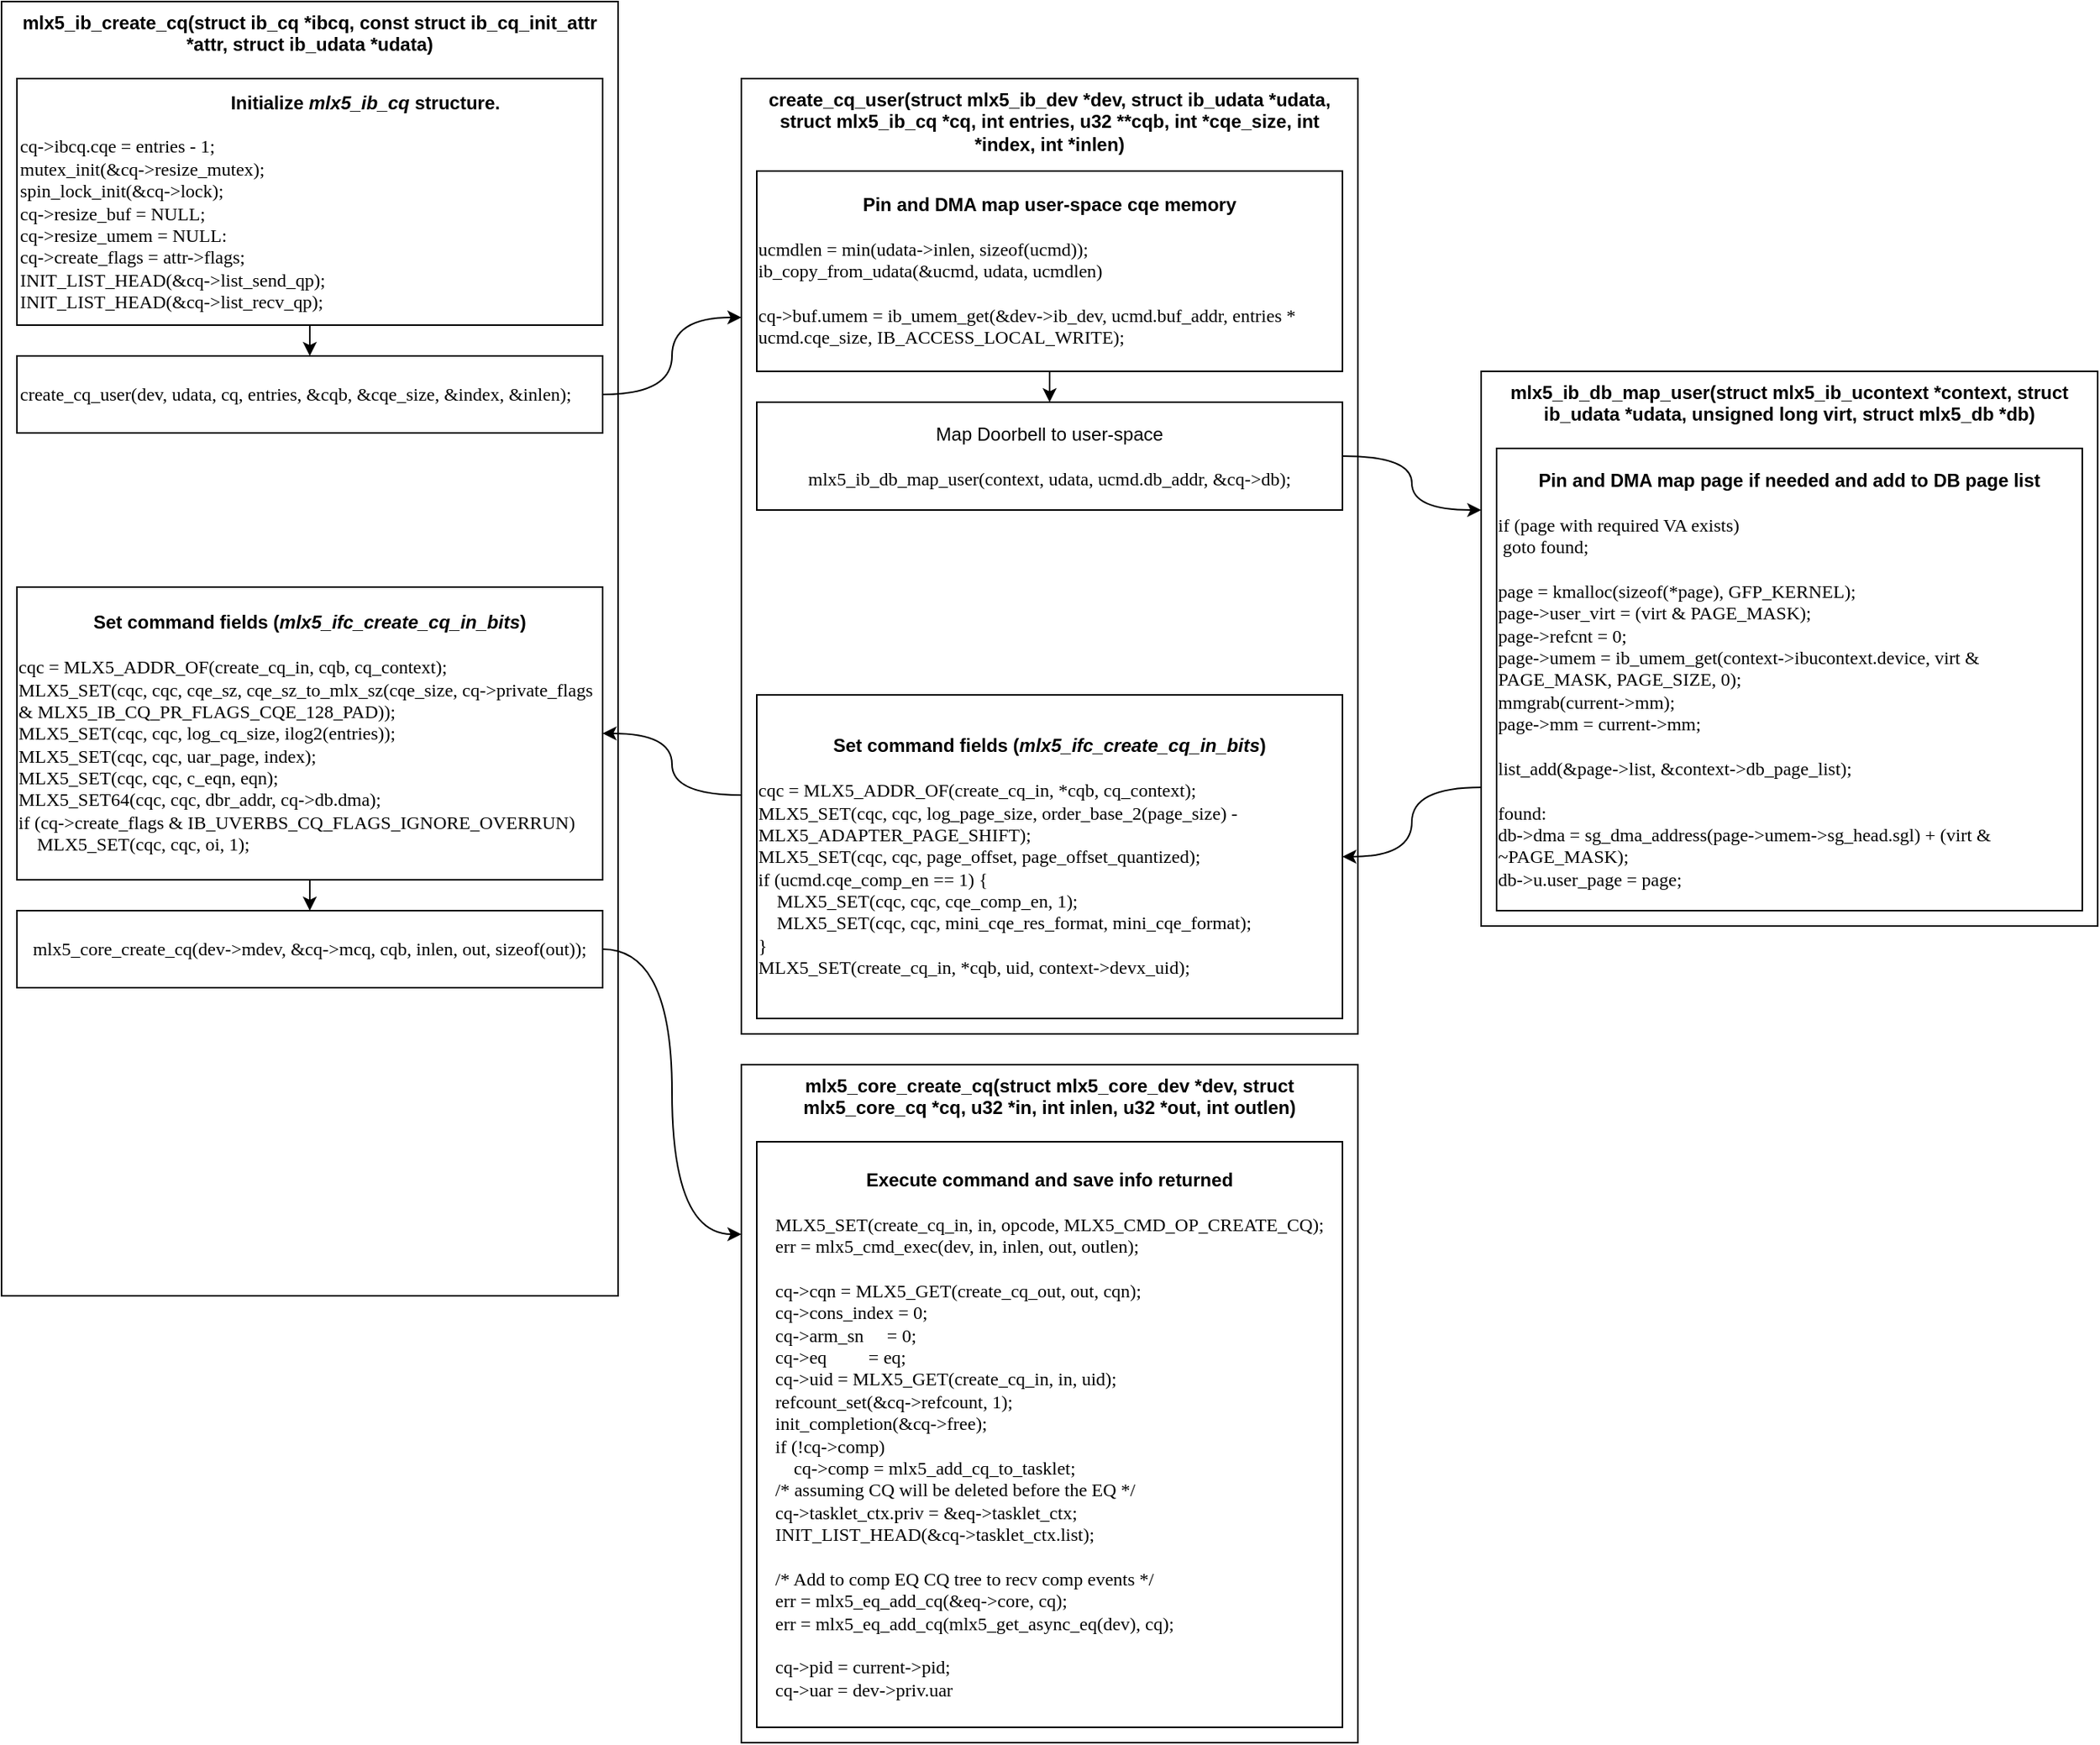 <mxfile version="16.2.2" type="github">
  <diagram name="Page-1" id="74e2e168-ea6b-b213-b513-2b3c1d86103e">
    <mxGraphModel dx="868" dy="508" grid="1" gridSize="10" guides="1" tooltips="1" connect="1" arrows="1" fold="1" page="1" pageScale="1" pageWidth="1654" pageHeight="1169" background="none" math="0" shadow="0">
      <root>
        <mxCell id="0" />
        <mxCell id="1" parent="0" />
        <mxCell id="ehqzlcscsCSHqdPRzGeW-19" value="&lt;div&gt;&lt;b&gt;mlx5_ib_create_cq(struct ib_cq *ibcq, const struct ib_cq_init_attr *attr, struct ib_udata *udata)&lt;/b&gt;&lt;/div&gt;" style="rounded=0;whiteSpace=wrap;html=1;verticalAlign=top;" vertex="1" parent="1">
          <mxGeometry x="40" y="40" width="400" height="840" as="geometry" />
        </mxCell>
        <mxCell id="ehqzlcscsCSHqdPRzGeW-46" style="edgeStyle=orthogonalEdgeStyle;curved=1;rounded=0;orthogonalLoop=1;jettySize=auto;html=1;exitX=0;exitY=0.75;exitDx=0;exitDy=0;entryX=1;entryY=0.5;entryDx=0;entryDy=0;fontFamily=Consolas;fontSource=https%3A%2F%2Ffonts.googleapis.com%2Fcss%3Ffamily%3DConsolas;" edge="1" parent="1" source="ehqzlcscsCSHqdPRzGeW-20" target="ehqzlcscsCSHqdPRzGeW-45">
          <mxGeometry relative="1" as="geometry" />
        </mxCell>
        <mxCell id="ehqzlcscsCSHqdPRzGeW-20" value="&lt;div&gt;&lt;b&gt;create_cq_user(struct mlx5_ib_dev *dev, struct ib_udata *udata, &lt;/b&gt;&lt;/div&gt;&lt;div align=&quot;center&quot;&gt;&lt;b&gt;struct mlx5_ib_cq *cq, int entries, u32 **cqb, int *cqe_size, int &lt;/b&gt;&lt;br&gt;&lt;/div&gt;&lt;b&gt;*index, int *inlen)&lt;/b&gt;" style="rounded=0;whiteSpace=wrap;html=1;verticalAlign=top;" vertex="1" parent="1">
          <mxGeometry x="520" y="90" width="400" height="620" as="geometry" />
        </mxCell>
        <mxCell id="ehqzlcscsCSHqdPRzGeW-43" style="edgeStyle=orthogonalEdgeStyle;curved=1;rounded=0;orthogonalLoop=1;jettySize=auto;html=1;exitX=0;exitY=0.75;exitDx=0;exitDy=0;entryX=1;entryY=0.5;entryDx=0;entryDy=0;fontFamily=Consolas;fontSource=https%3A%2F%2Ffonts.googleapis.com%2Fcss%3Ffamily%3DConsolas;" edge="1" parent="1" source="ehqzlcscsCSHqdPRzGeW-32" target="ehqzlcscsCSHqdPRzGeW-36">
          <mxGeometry relative="1" as="geometry" />
        </mxCell>
        <mxCell id="ehqzlcscsCSHqdPRzGeW-32" value="&lt;b&gt;mlx5_ib_db_map_user(struct mlx5_ib_ucontext *context, struct ib_udata *udata, unsigned long virt, struct mlx5_db *db)&lt;/b&gt;" style="rounded=0;whiteSpace=wrap;html=1;verticalAlign=top;" vertex="1" parent="1">
          <mxGeometry x="1000" y="280" width="400" height="360" as="geometry" />
        </mxCell>
        <mxCell id="ehqzlcscsCSHqdPRzGeW-44" style="edgeStyle=orthogonalEdgeStyle;curved=1;rounded=0;orthogonalLoop=1;jettySize=auto;html=1;exitX=1;exitY=0.5;exitDx=0;exitDy=0;entryX=0;entryY=0.25;entryDx=0;entryDy=0;fontFamily=Consolas;fontSource=https%3A%2F%2Ffonts.googleapis.com%2Fcss%3Ffamily%3DConsolas;" edge="1" parent="1" source="ehqzlcscsCSHqdPRzGeW-21" target="ehqzlcscsCSHqdPRzGeW-20">
          <mxGeometry relative="1" as="geometry" />
        </mxCell>
        <mxCell id="ehqzlcscsCSHqdPRzGeW-21" value="&lt;div align=&quot;left&quot;&gt;&lt;font data-font-src=&quot;https://fonts.googleapis.com/css?family=Consolas&quot; face=&quot;Consolas&quot;&gt;create_cq_user(dev, udata, cq, entries, &amp;amp;cqb, &amp;amp;cqe_size, &amp;amp;index, &amp;amp;inlen);&lt;/font&gt;&lt;/div&gt;" style="rounded=0;whiteSpace=wrap;html=1;align=left;" vertex="1" parent="1">
          <mxGeometry x="50" y="270" width="380" height="50" as="geometry" />
        </mxCell>
        <mxCell id="ehqzlcscsCSHqdPRzGeW-29" style="edgeStyle=orthogonalEdgeStyle;curved=1;rounded=0;orthogonalLoop=1;jettySize=auto;html=1;exitX=0.5;exitY=1;exitDx=0;exitDy=0;entryX=0.5;entryY=0;entryDx=0;entryDy=0;fontFamily=Consolas;fontSource=https%3A%2F%2Ffonts.googleapis.com%2Fcss%3Ffamily%3DConsolas;" edge="1" parent="1" source="ehqzlcscsCSHqdPRzGeW-24" target="ehqzlcscsCSHqdPRzGeW-28">
          <mxGeometry relative="1" as="geometry" />
        </mxCell>
        <mxCell id="ehqzlcscsCSHqdPRzGeW-24" value="&lt;div&gt;&lt;b&gt;Pin and DMA map user-space cqe memory&lt;/b&gt;&lt;/div&gt;&lt;div&gt;&lt;br&gt;&lt;/div&gt;&lt;div align=&quot;left&quot;&gt;&lt;font data-font-src=&quot;https://fonts.googleapis.com/css?family=Consolas&quot; face=&quot;Consolas&quot;&gt;ucmdlen = min(udata-&amp;gt;inlen, sizeof(ucmd));&lt;/font&gt;&lt;/div&gt;&lt;div align=&quot;left&quot;&gt;&lt;font data-font-src=&quot;https://fonts.googleapis.com/css?family=Consolas&quot; face=&quot;Consolas&quot;&gt;ib_copy_from_udata(&amp;amp;ucmd, udata, ucmdlen)&lt;/font&gt;&lt;/div&gt;&lt;div align=&quot;left&quot;&gt;&lt;font data-font-src=&quot;https://fonts.googleapis.com/css?family=Consolas&quot; face=&quot;Consolas&quot;&gt;&lt;br&gt;&lt;/font&gt;&lt;/div&gt;&lt;div align=&quot;left&quot;&gt;&lt;font data-font-src=&quot;https://fonts.googleapis.com/css?family=Consolas&quot; face=&quot;Consolas&quot;&gt;cq-&amp;gt;buf.umem = ib_umem_get(&amp;amp;dev-&amp;gt;ib_dev, ucmd.buf_addr, entries * ucmd.cqe_size, IB_ACCESS_LOCAL_WRITE);&lt;/font&gt;&lt;br&gt;&lt;/div&gt;" style="rounded=0;whiteSpace=wrap;html=1;" vertex="1" parent="1">
          <mxGeometry x="530" y="150" width="380" height="130" as="geometry" />
        </mxCell>
        <mxCell id="ehqzlcscsCSHqdPRzGeW-42" style="edgeStyle=orthogonalEdgeStyle;curved=1;rounded=0;orthogonalLoop=1;jettySize=auto;html=1;exitX=1;exitY=0.5;exitDx=0;exitDy=0;entryX=0;entryY=0.25;entryDx=0;entryDy=0;fontFamily=Consolas;fontSource=https%3A%2F%2Ffonts.googleapis.com%2Fcss%3Ffamily%3DConsolas;" edge="1" parent="1" source="ehqzlcscsCSHqdPRzGeW-28" target="ehqzlcscsCSHqdPRzGeW-32">
          <mxGeometry relative="1" as="geometry" />
        </mxCell>
        <mxCell id="ehqzlcscsCSHqdPRzGeW-28" value="&lt;div&gt;Map Doorbell to user-space&lt;/div&gt;&lt;div&gt;&lt;br&gt;&lt;/div&gt;&lt;div align=&quot;left&quot;&gt;&lt;font data-font-src=&quot;https://fonts.googleapis.com/css?family=Consolas&quot; face=&quot;Consolas&quot;&gt;mlx5_ib_db_map_user(context, udata, ucmd.db_addr, &amp;amp;cq-&amp;gt;db);&lt;/font&gt;&lt;br&gt;&lt;/div&gt;" style="rounded=0;whiteSpace=wrap;html=1;" vertex="1" parent="1">
          <mxGeometry x="530" y="300" width="380" height="70" as="geometry" />
        </mxCell>
        <mxCell id="ehqzlcscsCSHqdPRzGeW-33" value="&lt;div&gt;&lt;b&gt;Pin and DMA map page if needed and add to DB page list&lt;/b&gt;&lt;br&gt;&lt;/div&gt;&lt;div&gt;&lt;br&gt;&lt;/div&gt;&lt;div align=&quot;left&quot;&gt;&lt;font face=&quot;Consolas&quot;&gt;if (page with required VA exists)&lt;/font&gt;&lt;/div&gt;&lt;div align=&quot;left&quot;&gt;&lt;font face=&quot;Consolas&quot;&gt;&lt;span style=&quot;white-space: pre&quot;&gt;	&lt;/span&gt;goto found;&lt;/font&gt;&lt;br&gt;&lt;/div&gt;&lt;div align=&quot;left&quot;&gt;&lt;font data-font-src=&quot;https://fonts.googleapis.com/css?family=Consolas&quot; face=&quot;Consolas&quot;&gt;&lt;br&gt;&lt;/font&gt;&lt;/div&gt;&lt;div align=&quot;left&quot;&gt;&lt;font data-font-src=&quot;https://fonts.googleapis.com/css?family=Consolas&quot; face=&quot;Consolas&quot;&gt;page = kmalloc(sizeof(*page), GFP_KERNEL);&lt;br&gt;page-&amp;gt;user_virt = (virt &amp;amp; PAGE_MASK);&lt;br&gt;page-&amp;gt;refcnt = 0;&lt;br&gt;page-&amp;gt;umem = ib_umem_get(context-&amp;gt;ibucontext.device, virt &amp;amp; PAGE_MASK, PAGE_SIZE, 0);&lt;br&gt;mmgrab(current-&amp;gt;mm);&lt;br&gt;page-&amp;gt;mm = current-&amp;gt;mm;&lt;/font&gt;&lt;/div&gt;&lt;div align=&quot;left&quot;&gt;&lt;br&gt;&lt;/div&gt;&lt;div align=&quot;left&quot;&gt;&lt;font data-font-src=&quot;https://fonts.googleapis.com/css?family=Consolas&quot; face=&quot;Consolas&quot;&gt;list_add(&amp;amp;page-&amp;gt;list, &amp;amp;context-&amp;gt;db_page_list);&lt;/font&gt;&lt;/div&gt;&lt;div align=&quot;left&quot;&gt;&lt;font data-font-src=&quot;https://fonts.googleapis.com/css?family=Consolas&quot; face=&quot;Consolas&quot;&gt;&lt;br&gt;&lt;/font&gt;&lt;/div&gt;&lt;div align=&quot;left&quot;&gt;&lt;font data-font-src=&quot;https://fonts.googleapis.com/css?family=Consolas&quot; face=&quot;Consolas&quot;&gt;found:&lt;br&gt;&lt;/font&gt;&lt;/div&gt;&lt;div align=&quot;left&quot;&gt;&lt;font data-font-src=&quot;https://fonts.googleapis.com/css?family=Consolas&quot; face=&quot;Consolas&quot;&gt;db-&amp;gt;dma = sg_dma_address(page-&amp;gt;umem-&amp;gt;sg_head.sgl) + (virt &amp;amp; ~PAGE_MASK);&lt;br&gt;db-&amp;gt;u.user_page = page;&lt;/font&gt;&lt;br&gt;&lt;/div&gt;" style="rounded=0;whiteSpace=wrap;html=1;" vertex="1" parent="1">
          <mxGeometry x="1010" y="330" width="380" height="300" as="geometry" />
        </mxCell>
        <mxCell id="ehqzlcscsCSHqdPRzGeW-36" value="&lt;div&gt;&lt;b&gt;&lt;font face=&quot;Helvetica&quot;&gt;Set command fields (&lt;i&gt;mlx5_ifc_create_cq_in_bits&lt;/i&gt;)&lt;br&gt;&lt;/font&gt;&lt;/b&gt;&lt;/div&gt;&lt;div&gt;&lt;font face=&quot;Helvetica&quot;&gt;&lt;br&gt;&lt;/font&gt;&lt;/div&gt;&lt;div align=&quot;left&quot;&gt;cqc = MLX5_ADDR_OF(create_cq_in, *cqb, cq_context);&lt;br&gt;MLX5_SET(cqc, cqc, log_page_size, order_base_2(page_size) - MLX5_ADAPTER_PAGE_SHIFT);&lt;br&gt;MLX5_SET(cqc, cqc, page_offset, page_offset_quantized);&lt;br&gt;if (ucmd.cqe_comp_en == 1) {&lt;br&gt;&amp;nbsp;&amp;nbsp; &amp;nbsp;MLX5_SET(cqc, cqc, cqe_comp_en, 1);&lt;br&gt;&amp;nbsp;&amp;nbsp; &amp;nbsp;MLX5_SET(cqc, cqc, mini_cqe_res_format, mini_cqe_format);&lt;br&gt;}&lt;br&gt;MLX5_SET(create_cq_in, *cqb, uid, context-&amp;gt;devx_uid);&lt;br&gt;&lt;/div&gt;" style="rounded=0;whiteSpace=wrap;html=1;fontFamily=Consolas;fontSource=https%3A%2F%2Ffonts.googleapis.com%2Fcss%3Ffamily%3DConsolas;" vertex="1" parent="1">
          <mxGeometry x="530" y="490" width="380" height="210" as="geometry" />
        </mxCell>
        <mxCell id="ehqzlcscsCSHqdPRzGeW-41" style="edgeStyle=orthogonalEdgeStyle;curved=1;rounded=0;orthogonalLoop=1;jettySize=auto;html=1;exitX=0.5;exitY=1;exitDx=0;exitDy=0;entryX=0.5;entryY=0;entryDx=0;entryDy=0;fontFamily=Consolas;fontSource=https%3A%2F%2Ffonts.googleapis.com%2Fcss%3Ffamily%3DConsolas;" edge="1" parent="1" source="ehqzlcscsCSHqdPRzGeW-39" target="ehqzlcscsCSHqdPRzGeW-21">
          <mxGeometry relative="1" as="geometry" />
        </mxCell>
        <mxCell id="ehqzlcscsCSHqdPRzGeW-39" value="&lt;div align=&quot;center&quot;&gt;&amp;nbsp;&amp;nbsp;&amp;nbsp;&amp;nbsp;&amp;nbsp;&amp;nbsp;&amp;nbsp;&amp;nbsp;&amp;nbsp;&amp;nbsp;&amp;nbsp;&amp;nbsp;&amp;nbsp;&amp;nbsp;&amp;nbsp;&amp;nbsp;&amp;nbsp;&amp;nbsp;&amp;nbsp;&amp;nbsp;&amp;nbsp;&amp;nbsp;&amp;nbsp;&amp;nbsp;&amp;nbsp;&amp;nbsp; &amp;nbsp; &amp;nbsp; &amp;nbsp; &amp;nbsp; &amp;nbsp; &amp;nbsp; &amp;nbsp; &lt;b&gt;Initialize &lt;i&gt;mlx5_ib_cq&lt;/i&gt; structure.&lt;/b&gt;&lt;/div&gt;&lt;div&gt;&lt;br&gt;&lt;/div&gt;&lt;div&gt;&lt;div align=&quot;left&quot;&gt;&lt;font data-font-src=&quot;https://fonts.googleapis.com/css?family=Consolas&quot; face=&quot;Consolas&quot;&gt;cq-&amp;gt;ibcq.cqe = entries - 1;&lt;/font&gt;&lt;/div&gt;&lt;div align=&quot;left&quot;&gt;&lt;font data-font-src=&quot;https://fonts.googleapis.com/css?family=Consolas&quot; face=&quot;Consolas&quot;&gt;mutex_init(&amp;amp;cq-&amp;gt;resize_mutex);&lt;/font&gt;&lt;/div&gt;&lt;div align=&quot;left&quot;&gt;&lt;font data-font-src=&quot;https://fonts.googleapis.com/css?family=Consolas&quot; face=&quot;Consolas&quot;&gt;spin_lock_init(&amp;amp;cq-&amp;gt;lock);&lt;/font&gt;&lt;/div&gt;&lt;div align=&quot;left&quot;&gt;&lt;font data-font-src=&quot;https://fonts.googleapis.com/css?family=Consolas&quot; face=&quot;Consolas&quot;&gt;cq-&amp;gt;resize_buf = NULL;&lt;/font&gt;&lt;/div&gt;&lt;div align=&quot;left&quot;&gt;&lt;font data-font-src=&quot;https://fonts.googleapis.com/css?family=Consolas&quot; face=&quot;Consolas&quot;&gt;cq-&amp;gt;resize_umem = NULL:&lt;/font&gt;&lt;/div&gt;&lt;font data-font-src=&quot;https://fonts.googleapis.com/css?family=Consolas&quot; face=&quot;Consolas&quot;&gt;cq-&amp;gt;create_flags = attr-&amp;gt;flags;&lt;br&gt;INIT_LIST_HEAD(&amp;amp;cq-&amp;gt;list_send_qp);&lt;br&gt;INIT_LIST_HEAD(&amp;amp;cq-&amp;gt;list_recv_qp);&lt;/font&gt;&lt;/div&gt;" style="rounded=0;whiteSpace=wrap;html=1;align=left;" vertex="1" parent="1">
          <mxGeometry x="50" y="90" width="380" height="160" as="geometry" />
        </mxCell>
        <mxCell id="ehqzlcscsCSHqdPRzGeW-48" value="" style="edgeStyle=orthogonalEdgeStyle;curved=1;rounded=0;orthogonalLoop=1;jettySize=auto;html=1;fontFamily=Consolas;fontSource=https%3A%2F%2Ffonts.googleapis.com%2Fcss%3Ffamily%3DConsolas;" edge="1" parent="1" source="ehqzlcscsCSHqdPRzGeW-45" target="ehqzlcscsCSHqdPRzGeW-47">
          <mxGeometry relative="1" as="geometry" />
        </mxCell>
        <mxCell id="ehqzlcscsCSHqdPRzGeW-45" value="&lt;div&gt;&lt;b&gt;&lt;font face=&quot;Helvetica&quot;&gt;Set command fields (&lt;i&gt;mlx5_ifc_create_cq_in_bits&lt;/i&gt;)&lt;/font&gt;&lt;/b&gt;&lt;/div&gt;&lt;div&gt;&lt;font face=&quot;Helvetica&quot;&gt;&lt;br&gt;&lt;/font&gt;&lt;/div&gt;&lt;div align=&quot;left&quot;&gt;cqc = MLX5_ADDR_OF(create_cq_in, cqb, cq_context);&lt;br&gt;MLX5_SET(cqc, cqc, cqe_sz, cqe_sz_to_mlx_sz(cqe_size, cq-&amp;gt;private_flags &amp;amp; MLX5_IB_CQ_PR_FLAGS_CQE_128_PAD));&lt;br&gt;MLX5_SET(cqc, cqc, log_cq_size, ilog2(entries));&lt;br&gt;MLX5_SET(cqc, cqc, uar_page, index);&lt;br&gt;MLX5_SET(cqc, cqc, c_eqn, eqn);&lt;br&gt;MLX5_SET64(cqc, cqc, dbr_addr, cq-&amp;gt;db.dma);&lt;br&gt;if (cq-&amp;gt;create_flags &amp;amp; IB_UVERBS_CQ_FLAGS_IGNORE_OVERRUN)&lt;br&gt;&amp;nbsp;&amp;nbsp; &amp;nbsp;MLX5_SET(cqc, cqc, oi, 1);&lt;br&gt;&lt;/div&gt;" style="rounded=0;whiteSpace=wrap;html=1;fontFamily=Consolas;fontSource=https%3A%2F%2Ffonts.googleapis.com%2Fcss%3Ffamily%3DConsolas;" vertex="1" parent="1">
          <mxGeometry x="50" y="420" width="380" height="190" as="geometry" />
        </mxCell>
        <mxCell id="ehqzlcscsCSHqdPRzGeW-52" style="edgeStyle=orthogonalEdgeStyle;curved=1;rounded=0;orthogonalLoop=1;jettySize=auto;html=1;exitX=1;exitY=0.5;exitDx=0;exitDy=0;entryX=0;entryY=0.25;entryDx=0;entryDy=0;fontFamily=Consolas;fontSource=https%3A%2F%2Ffonts.googleapis.com%2Fcss%3Ffamily%3DConsolas;" edge="1" parent="1" source="ehqzlcscsCSHqdPRzGeW-47" target="ehqzlcscsCSHqdPRzGeW-49">
          <mxGeometry relative="1" as="geometry" />
        </mxCell>
        <mxCell id="ehqzlcscsCSHqdPRzGeW-47" value="mlx5_core_create_cq(dev-&amp;gt;mdev, &amp;amp;cq-&amp;gt;mcq, cqb, inlen, out, sizeof(out));&lt;br&gt;" style="rounded=0;whiteSpace=wrap;html=1;fontFamily=Consolas;fontSource=https%3A%2F%2Ffonts.googleapis.com%2Fcss%3Ffamily%3DConsolas;" vertex="1" parent="1">
          <mxGeometry x="50" y="630" width="380" height="50" as="geometry" />
        </mxCell>
        <mxCell id="ehqzlcscsCSHqdPRzGeW-49" value="&lt;b&gt;mlx5_core_create_cq(struct mlx5_core_dev *dev, struct mlx5_core_cq *cq, u32 *in, int inlen, u32 *out, int outlen)&lt;/b&gt;" style="rounded=0;whiteSpace=wrap;html=1;verticalAlign=top;" vertex="1" parent="1">
          <mxGeometry x="520" y="730" width="400" height="440" as="geometry" />
        </mxCell>
        <mxCell id="ehqzlcscsCSHqdPRzGeW-50" value="&lt;div&gt;&lt;font face=&quot;Helvetica&quot;&gt;&lt;b&gt;Execute command and save info returned&lt;/b&gt;&lt;/font&gt;&lt;/div&gt;&lt;div&gt;&lt;font face=&quot;Helvetica&quot;&gt;&lt;b&gt;&lt;br&gt;&lt;/b&gt;&lt;/font&gt;&lt;/div&gt;&lt;div align=&quot;left&quot;&gt;&lt;font face=&quot;Helvetica&quot;&gt;&lt;font data-font-src=&quot;https://fonts.googleapis.com/css?family=Consolas&quot; face=&quot;Consolas&quot;&gt;MLX5_SET(create_cq_in, in, opcode, MLX5_CMD_OP_CREATE_CQ);&lt;br&gt;err = mlx5_cmd_exec(dev, in, inlen, out, outlen);&lt;br&gt;&lt;br&gt;cq-&amp;gt;cqn = MLX5_GET(create_cq_out, out, cqn);&lt;br&gt;cq-&amp;gt;cons_index = 0;&lt;br&gt;cq-&amp;gt;arm_sn&amp;nbsp;&amp;nbsp;&amp;nbsp;&amp;nbsp; = 0;&lt;br&gt;cq-&amp;gt;eq&amp;nbsp;&amp;nbsp;&amp;nbsp;&amp;nbsp;&amp;nbsp;&amp;nbsp;&amp;nbsp;&amp;nbsp; = eq;&lt;br&gt;cq-&amp;gt;uid = MLX5_GET(create_cq_in, in, uid);&lt;br&gt;refcount_set(&amp;amp;cq-&amp;gt;refcount, 1);&lt;br&gt;init_completion(&amp;amp;cq-&amp;gt;free);&lt;br&gt;if (!cq-&amp;gt;comp)&lt;br&gt;&amp;nbsp;&amp;nbsp; &amp;nbsp;cq-&amp;gt;comp = mlx5_add_cq_to_tasklet;&lt;br&gt;/* assuming CQ will be deleted before the EQ */&lt;br&gt;cq-&amp;gt;tasklet_ctx.priv = &amp;amp;eq-&amp;gt;tasklet_ctx;&lt;br&gt;INIT_LIST_HEAD(&amp;amp;cq-&amp;gt;tasklet_ctx.list);&lt;br&gt;&lt;br&gt;/* Add to comp EQ CQ tree to recv comp events */&lt;br&gt;err = mlx5_eq_add_cq(&amp;amp;eq-&amp;gt;core, cq);&lt;br&gt;err = mlx5_eq_add_cq(mlx5_get_async_eq(dev), cq);&lt;br&gt;&lt;br&gt;cq-&amp;gt;pid = current-&amp;gt;pid;&lt;br&gt;cq-&amp;gt;uar = dev-&amp;gt;priv.uar&lt;/font&gt;&lt;b&gt;&lt;br&gt;&lt;/b&gt;&lt;/font&gt;&lt;/div&gt;" style="rounded=0;whiteSpace=wrap;html=1;fontFamily=Consolas;fontSource=https%3A%2F%2Ffonts.googleapis.com%2Fcss%3Ffamily%3DConsolas;" vertex="1" parent="1">
          <mxGeometry x="530" y="780" width="380" height="380" as="geometry" />
        </mxCell>
      </root>
    </mxGraphModel>
  </diagram>
</mxfile>
